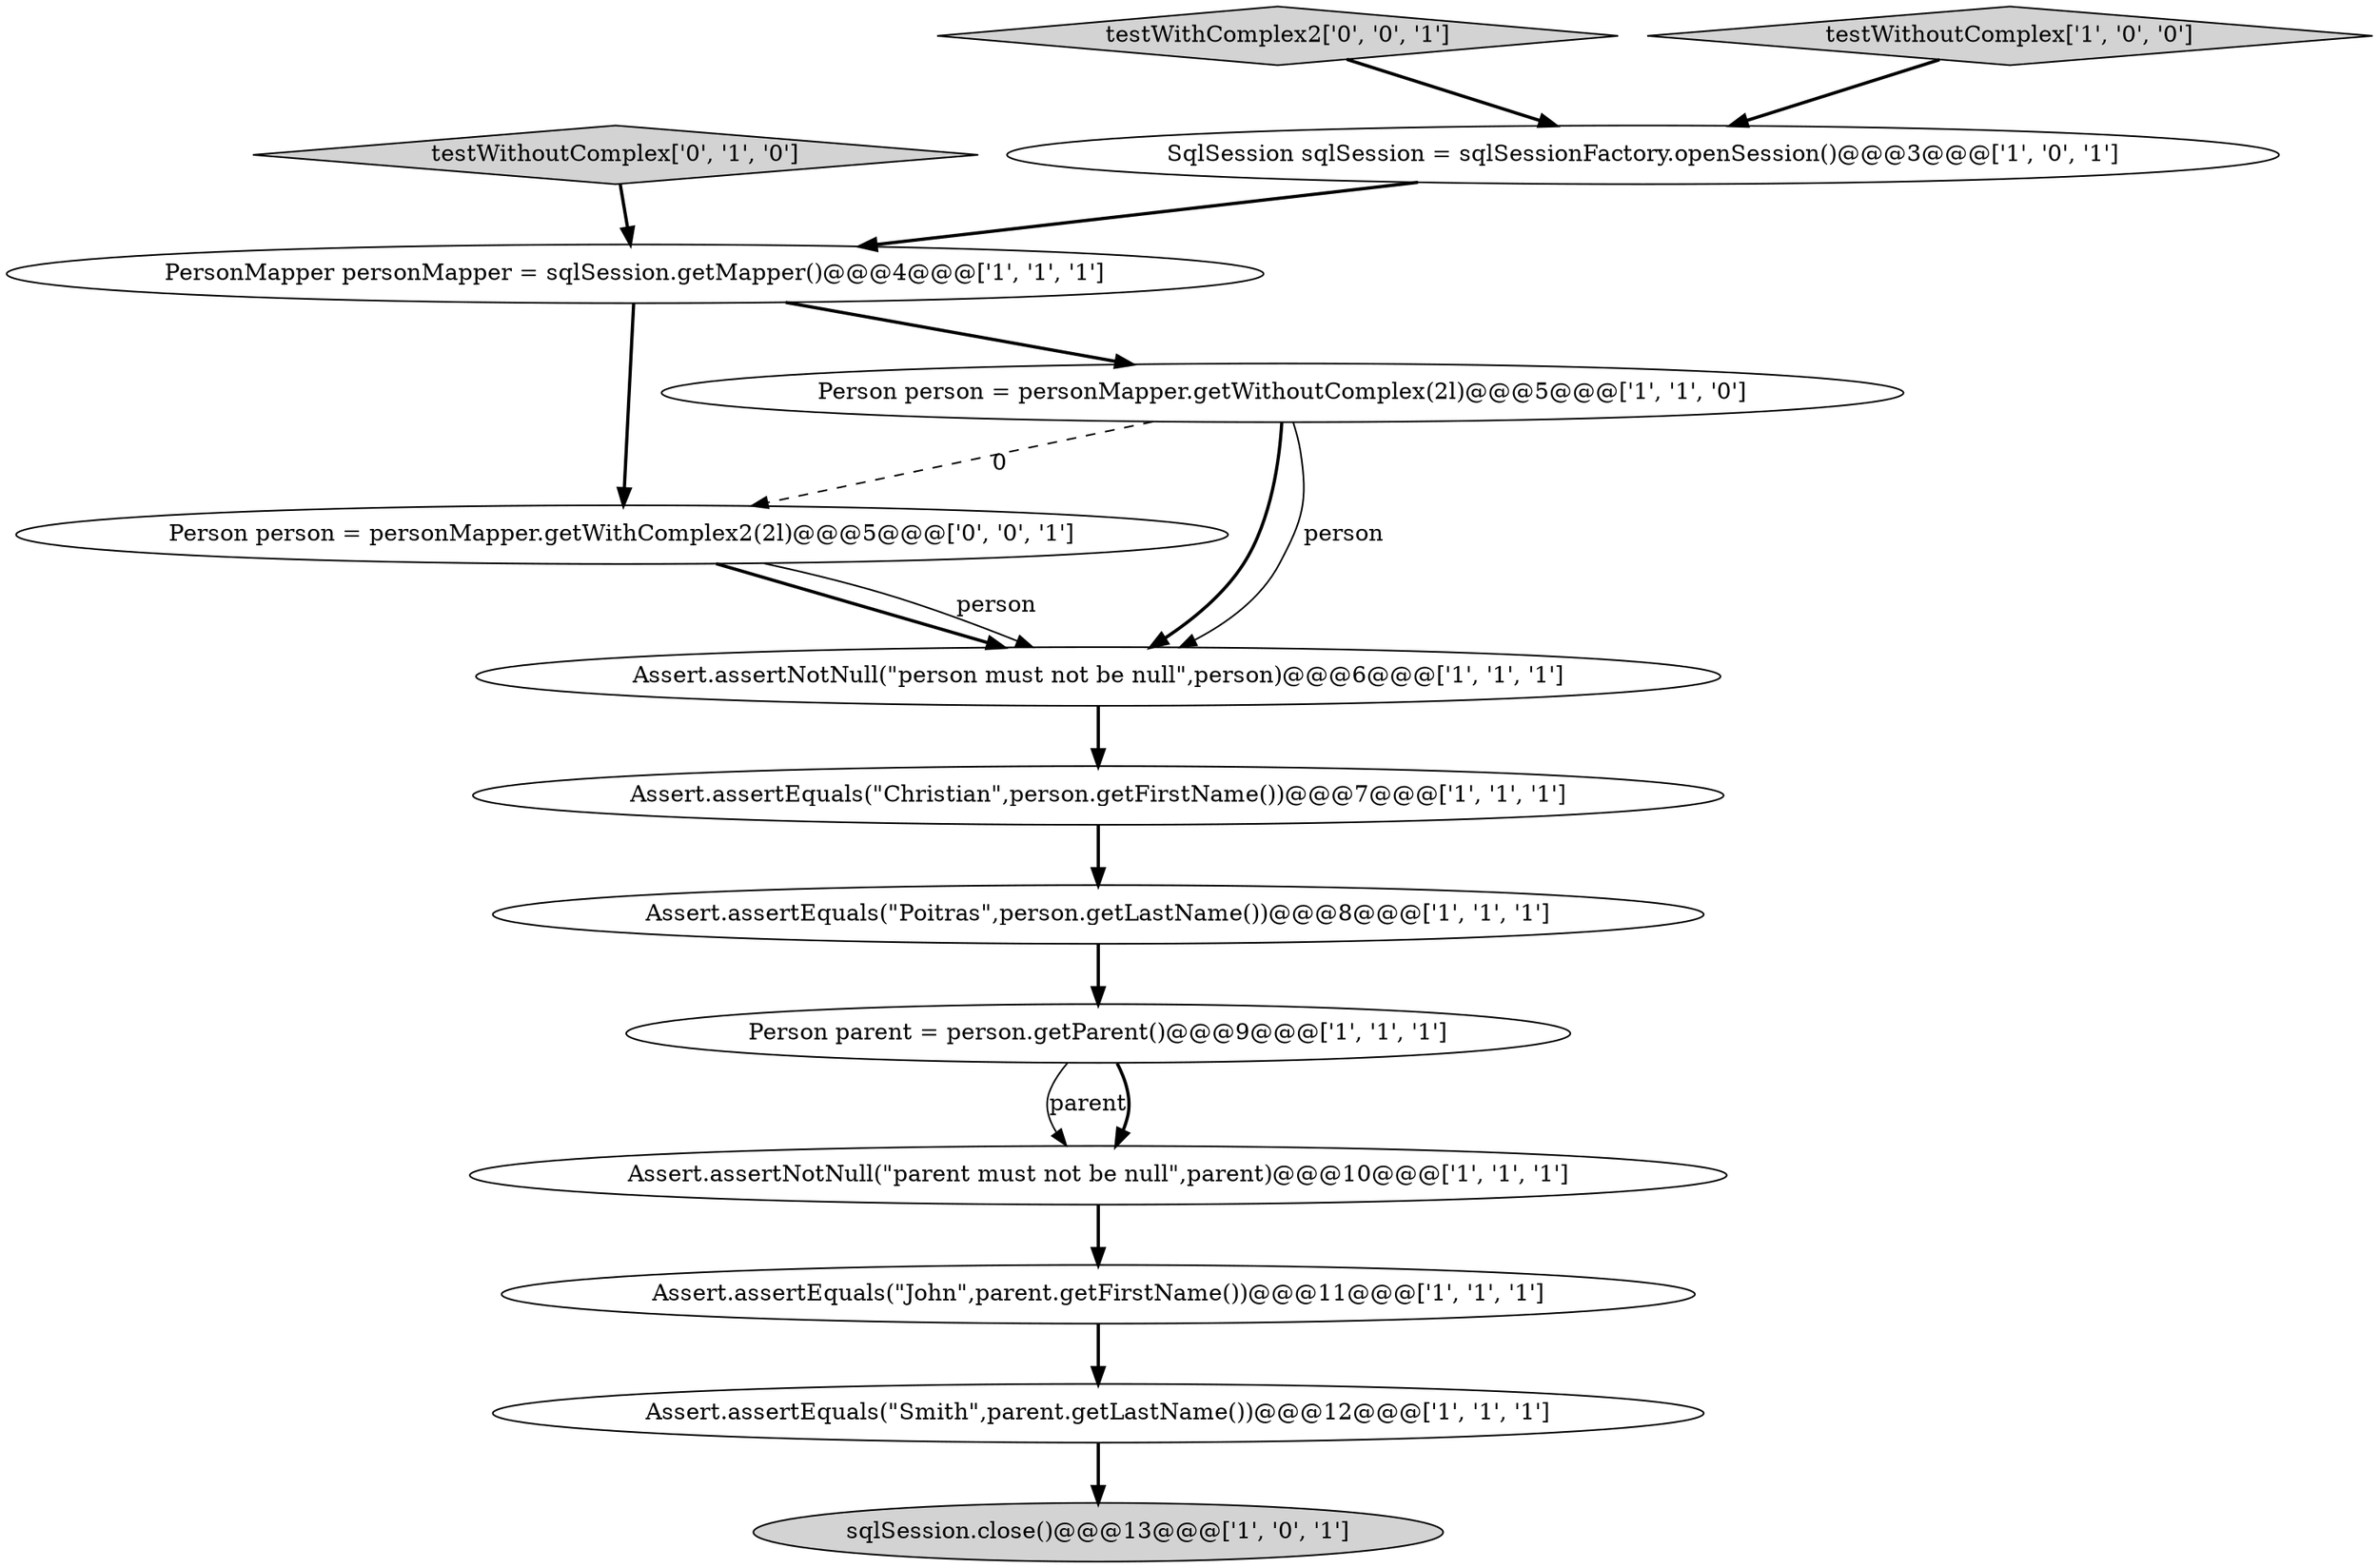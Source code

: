 digraph {
2 [style = filled, label = "Person parent = person.getParent()@@@9@@@['1', '1', '1']", fillcolor = white, shape = ellipse image = "AAA0AAABBB1BBB"];
11 [style = filled, label = "Assert.assertEquals(\"John\",parent.getFirstName())@@@11@@@['1', '1', '1']", fillcolor = white, shape = ellipse image = "AAA0AAABBB1BBB"];
4 [style = filled, label = "Assert.assertEquals(\"Christian\",person.getFirstName())@@@7@@@['1', '1', '1']", fillcolor = white, shape = ellipse image = "AAA0AAABBB1BBB"];
13 [style = filled, label = "Person person = personMapper.getWithComplex2(2l)@@@5@@@['0', '0', '1']", fillcolor = white, shape = ellipse image = "AAA0AAABBB3BBB"];
6 [style = filled, label = "Person person = personMapper.getWithoutComplex(2l)@@@5@@@['1', '1', '0']", fillcolor = white, shape = ellipse image = "AAA0AAABBB1BBB"];
0 [style = filled, label = "Assert.assertEquals(\"Smith\",parent.getLastName())@@@12@@@['1', '1', '1']", fillcolor = white, shape = ellipse image = "AAA0AAABBB1BBB"];
12 [style = filled, label = "testWithoutComplex['0', '1', '0']", fillcolor = lightgray, shape = diamond image = "AAA0AAABBB2BBB"];
7 [style = filled, label = "Assert.assertNotNull(\"person must not be null\",person)@@@6@@@['1', '1', '1']", fillcolor = white, shape = ellipse image = "AAA0AAABBB1BBB"];
14 [style = filled, label = "testWithComplex2['0', '0', '1']", fillcolor = lightgray, shape = diamond image = "AAA0AAABBB3BBB"];
5 [style = filled, label = "SqlSession sqlSession = sqlSessionFactory.openSession()@@@3@@@['1', '0', '1']", fillcolor = white, shape = ellipse image = "AAA0AAABBB1BBB"];
8 [style = filled, label = "Assert.assertNotNull(\"parent must not be null\",parent)@@@10@@@['1', '1', '1']", fillcolor = white, shape = ellipse image = "AAA0AAABBB1BBB"];
3 [style = filled, label = "Assert.assertEquals(\"Poitras\",person.getLastName())@@@8@@@['1', '1', '1']", fillcolor = white, shape = ellipse image = "AAA0AAABBB1BBB"];
10 [style = filled, label = "PersonMapper personMapper = sqlSession.getMapper()@@@4@@@['1', '1', '1']", fillcolor = white, shape = ellipse image = "AAA0AAABBB1BBB"];
9 [style = filled, label = "sqlSession.close()@@@13@@@['1', '0', '1']", fillcolor = lightgray, shape = ellipse image = "AAA0AAABBB1BBB"];
1 [style = filled, label = "testWithoutComplex['1', '0', '0']", fillcolor = lightgray, shape = diamond image = "AAA0AAABBB1BBB"];
1->5 [style = bold, label=""];
5->10 [style = bold, label=""];
4->3 [style = bold, label=""];
0->9 [style = bold, label=""];
11->0 [style = bold, label=""];
12->10 [style = bold, label=""];
7->4 [style = bold, label=""];
6->13 [style = dashed, label="0"];
6->7 [style = bold, label=""];
3->2 [style = bold, label=""];
10->13 [style = bold, label=""];
2->8 [style = solid, label="parent"];
8->11 [style = bold, label=""];
13->7 [style = bold, label=""];
10->6 [style = bold, label=""];
6->7 [style = solid, label="person"];
2->8 [style = bold, label=""];
13->7 [style = solid, label="person"];
14->5 [style = bold, label=""];
}
